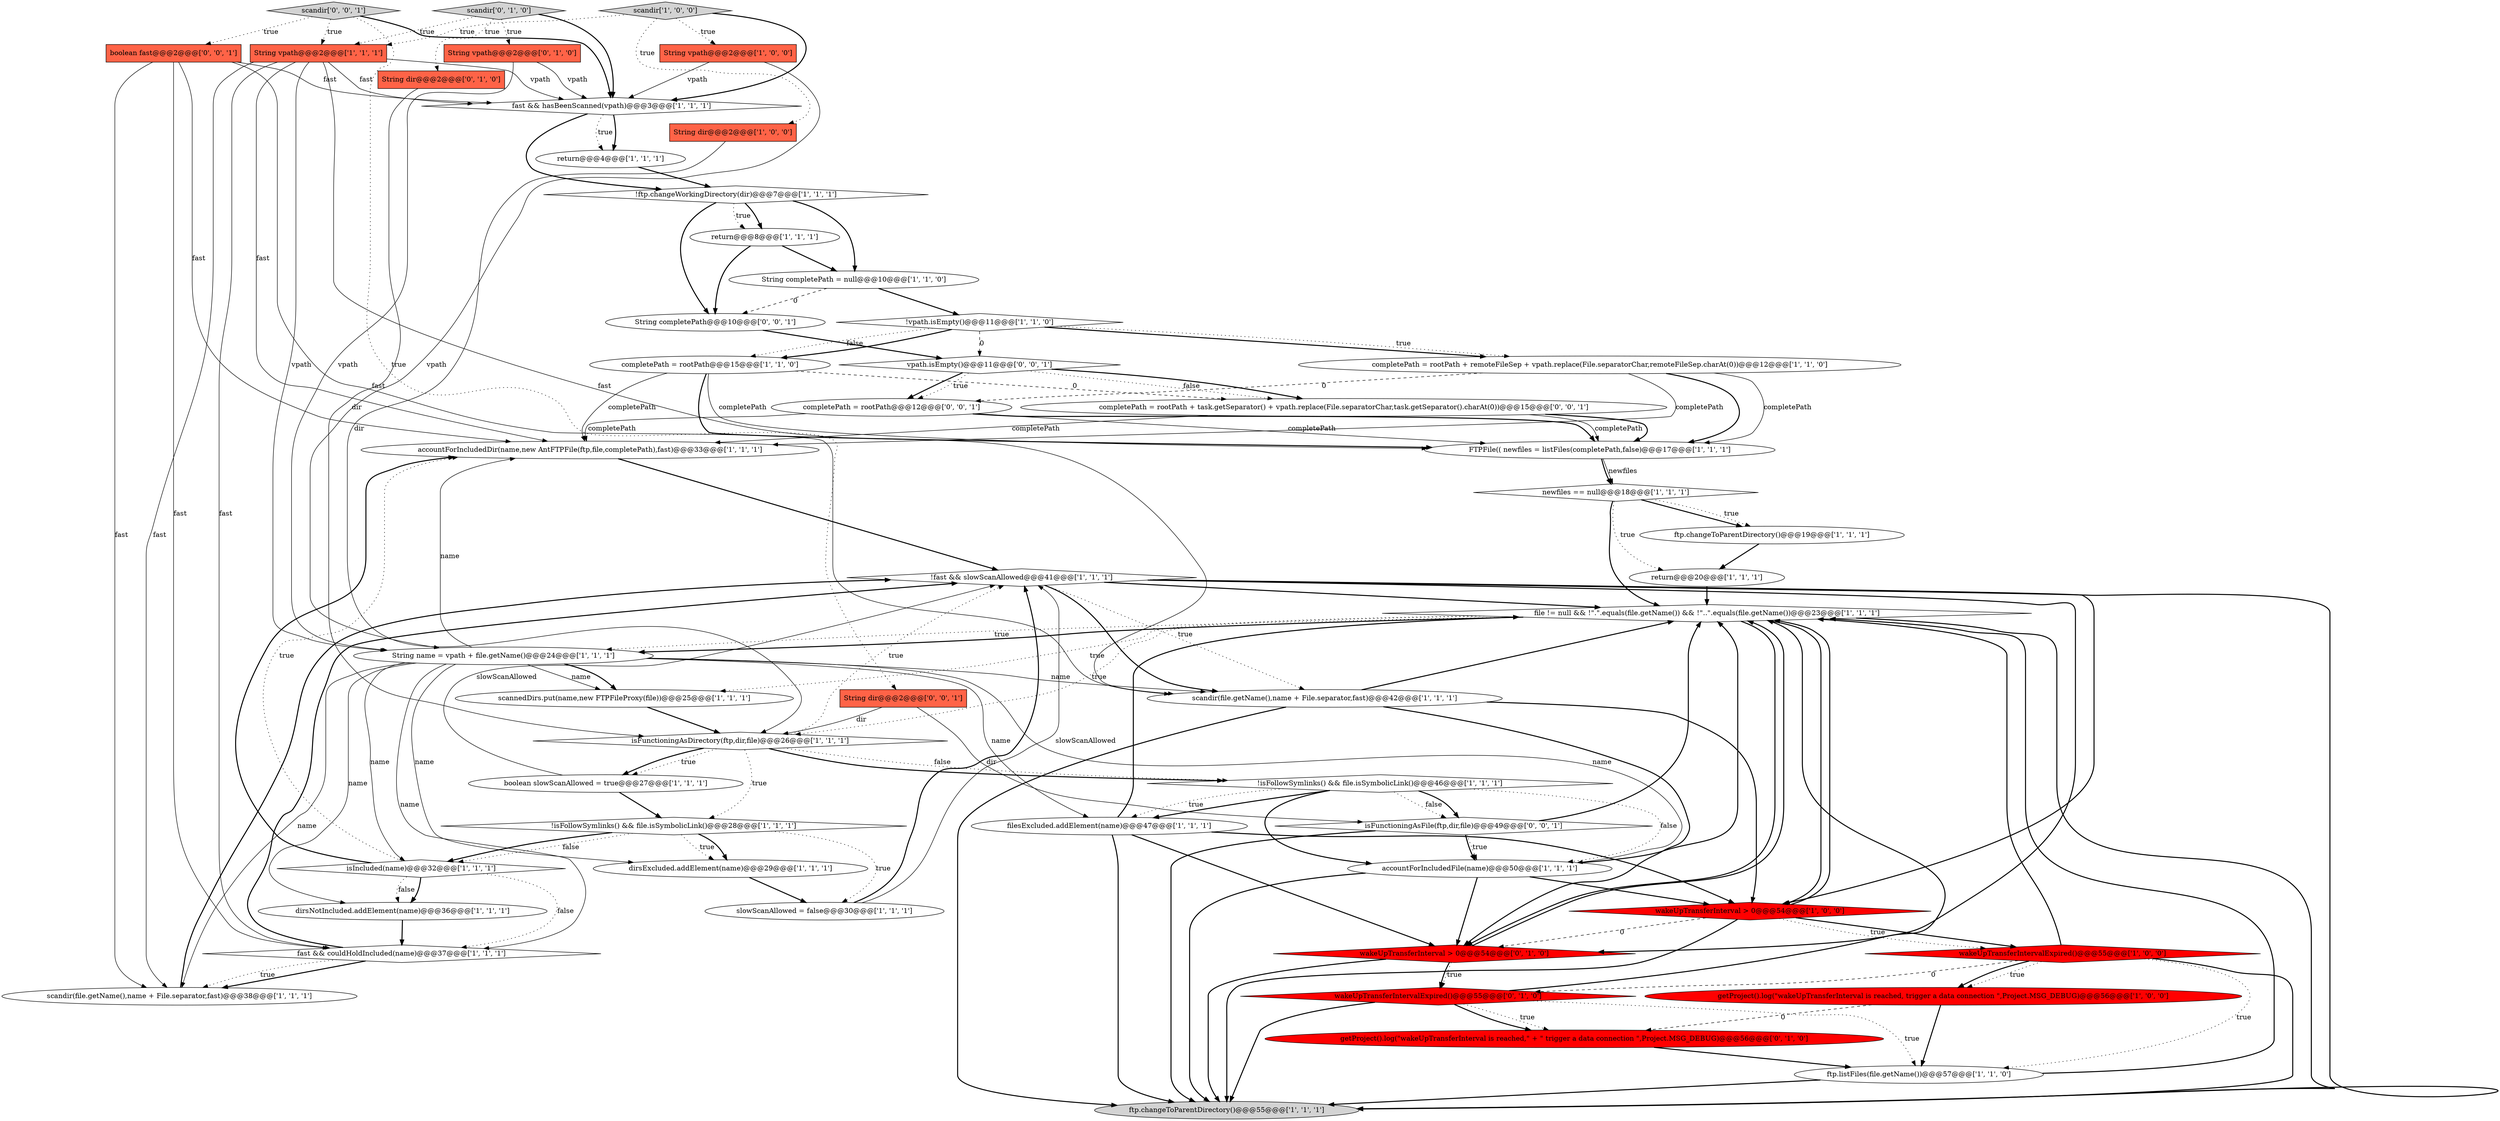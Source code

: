 digraph {
52 [style = filled, label = "completePath = rootPath + task.getSeparator() + vpath.replace(File.separatorChar,task.getSeparator().charAt(0))@@@15@@@['0', '0', '1']", fillcolor = white, shape = ellipse image = "AAA0AAABBB3BBB"];
29 [style = filled, label = "filesExcluded.addElement(name)@@@47@@@['1', '1', '1']", fillcolor = white, shape = ellipse image = "AAA0AAABBB1BBB"];
0 [style = filled, label = "file != null && !\".\".equals(file.getName()) && !\"..\".equals(file.getName())@@@23@@@['1', '1', '1']", fillcolor = white, shape = diamond image = "AAA0AAABBB1BBB"];
43 [style = filled, label = "getProject().log(\"wakeUpTransferInterval is reached,\" + \" trigger a data connection \",Project.MSG_DEBUG)@@@56@@@['0', '1', '0']", fillcolor = red, shape = ellipse image = "AAA1AAABBB2BBB"];
16 [style = filled, label = "getProject().log(\"wakeUpTransferInterval is reached, trigger a data connection \",Project.MSG_DEBUG)@@@56@@@['1', '0', '0']", fillcolor = red, shape = ellipse image = "AAA1AAABBB1BBB"];
41 [style = filled, label = "String vpath@@@2@@@['0', '1', '0']", fillcolor = tomato, shape = box image = "AAA0AAABBB2BBB"];
26 [style = filled, label = "isFunctioningAsDirectory(ftp,dir,file)@@@26@@@['1', '1', '1']", fillcolor = white, shape = diamond image = "AAA0AAABBB1BBB"];
48 [style = filled, label = "String completePath@@@10@@@['0', '0', '1']", fillcolor = white, shape = ellipse image = "AAA0AAABBB3BBB"];
40 [style = filled, label = "wakeUpTransferInterval > 0@@@54@@@['0', '1', '0']", fillcolor = red, shape = diamond image = "AAA1AAABBB2BBB"];
23 [style = filled, label = "scannedDirs.put(name,new FTPFileProxy(file))@@@25@@@['1', '1', '1']", fillcolor = white, shape = ellipse image = "AAA0AAABBB1BBB"];
12 [style = filled, label = "ftp.changeToParentDirectory()@@@19@@@['1', '1', '1']", fillcolor = white, shape = ellipse image = "AAA0AAABBB1BBB"];
34 [style = filled, label = "dirsExcluded.addElement(name)@@@29@@@['1', '1', '1']", fillcolor = white, shape = ellipse image = "AAA0AAABBB1BBB"];
31 [style = filled, label = "String vpath@@@2@@@['1', '1', '1']", fillcolor = tomato, shape = box image = "AAA0AAABBB1BBB"];
35 [style = filled, label = "dirsNotIncluded.addElement(name)@@@36@@@['1', '1', '1']", fillcolor = white, shape = ellipse image = "AAA0AAABBB1BBB"];
36 [style = filled, label = "return@@@4@@@['1', '1', '1']", fillcolor = white, shape = ellipse image = "AAA0AAABBB1BBB"];
21 [style = filled, label = "slowScanAllowed = false@@@30@@@['1', '1', '1']", fillcolor = white, shape = ellipse image = "AAA0AAABBB1BBB"];
18 [style = filled, label = "accountForIncludedDir(name,new AntFTPFile(ftp,file,completePath),fast)@@@33@@@['1', '1', '1']", fillcolor = white, shape = ellipse image = "AAA0AAABBB1BBB"];
17 [style = filled, label = "!isFollowSymlinks() && file.isSymbolicLink()@@@28@@@['1', '1', '1']", fillcolor = white, shape = diamond image = "AAA0AAABBB1BBB"];
25 [style = filled, label = "completePath = rootPath@@@15@@@['1', '1', '0']", fillcolor = white, shape = ellipse image = "AAA0AAABBB1BBB"];
49 [style = filled, label = "String dir@@@2@@@['0', '0', '1']", fillcolor = tomato, shape = box image = "AAA0AAABBB3BBB"];
51 [style = filled, label = "vpath.isEmpty()@@@11@@@['0', '0', '1']", fillcolor = white, shape = diamond image = "AAA0AAABBB3BBB"];
27 [style = filled, label = "wakeUpTransferInterval > 0@@@54@@@['1', '0', '0']", fillcolor = red, shape = diamond image = "AAA1AAABBB1BBB"];
8 [style = filled, label = "!ftp.changeWorkingDirectory(dir)@@@7@@@['1', '1', '1']", fillcolor = white, shape = diamond image = "AAA0AAABBB1BBB"];
9 [style = filled, label = "fast && couldHoldIncluded(name)@@@37@@@['1', '1', '1']", fillcolor = white, shape = diamond image = "AAA0AAABBB1BBB"];
11 [style = filled, label = "String name = vpath + file.getName()@@@24@@@['1', '1', '1']", fillcolor = white, shape = ellipse image = "AAA0AAABBB1BBB"];
30 [style = filled, label = "accountForIncludedFile(name)@@@50@@@['1', '1', '1']", fillcolor = white, shape = ellipse image = "AAA0AAABBB1BBB"];
50 [style = filled, label = "completePath = rootPath@@@12@@@['0', '0', '1']", fillcolor = white, shape = ellipse image = "AAA0AAABBB3BBB"];
7 [style = filled, label = "isIncluded(name)@@@32@@@['1', '1', '1']", fillcolor = white, shape = diamond image = "AAA0AAABBB1BBB"];
15 [style = filled, label = "ftp.changeToParentDirectory()@@@55@@@['1', '1', '1']", fillcolor = lightgray, shape = ellipse image = "AAA0AAABBB1BBB"];
42 [style = filled, label = "wakeUpTransferIntervalExpired()@@@55@@@['0', '1', '0']", fillcolor = red, shape = diamond image = "AAA1AAABBB2BBB"];
37 [style = filled, label = "newfiles == null@@@18@@@['1', '1', '1']", fillcolor = white, shape = diamond image = "AAA0AAABBB1BBB"];
1 [style = filled, label = "!fast && slowScanAllowed@@@41@@@['1', '1', '1']", fillcolor = white, shape = diamond image = "AAA0AAABBB1BBB"];
3 [style = filled, label = "FTPFile(( newfiles = listFiles(completePath,false)@@@17@@@['1', '1', '1']", fillcolor = white, shape = ellipse image = "AAA0AAABBB1BBB"];
22 [style = filled, label = "completePath = rootPath + remoteFileSep + vpath.replace(File.separatorChar,remoteFileSep.charAt(0))@@@12@@@['1', '1', '0']", fillcolor = white, shape = ellipse image = "AAA0AAABBB1BBB"];
32 [style = filled, label = "String completePath = null@@@10@@@['1', '1', '0']", fillcolor = white, shape = ellipse image = "AAA0AAABBB1BBB"];
19 [style = filled, label = "ftp.listFiles(file.getName())@@@57@@@['1', '1', '0']", fillcolor = white, shape = ellipse image = "AAA0AAABBB1BBB"];
28 [style = filled, label = "String vpath@@@2@@@['1', '0', '0']", fillcolor = tomato, shape = box image = "AAA0AAABBB1BBB"];
10 [style = filled, label = "wakeUpTransferIntervalExpired()@@@55@@@['1', '0', '0']", fillcolor = red, shape = diamond image = "AAA1AAABBB1BBB"];
38 [style = filled, label = "boolean slowScanAllowed = true@@@27@@@['1', '1', '1']", fillcolor = white, shape = ellipse image = "AAA0AAABBB1BBB"];
2 [style = filled, label = "!isFollowSymlinks() && file.isSymbolicLink()@@@46@@@['1', '1', '1']", fillcolor = white, shape = diamond image = "AAA0AAABBB1BBB"];
4 [style = filled, label = "return@@@20@@@['1', '1', '1']", fillcolor = white, shape = ellipse image = "AAA0AAABBB1BBB"];
24 [style = filled, label = "scandir(file.getName(),name + File.separator,fast)@@@38@@@['1', '1', '1']", fillcolor = white, shape = ellipse image = "AAA0AAABBB1BBB"];
5 [style = filled, label = "fast && hasBeenScanned(vpath)@@@3@@@['1', '1', '1']", fillcolor = white, shape = diamond image = "AAA0AAABBB1BBB"];
46 [style = filled, label = "isFunctioningAsFile(ftp,dir,file)@@@49@@@['0', '0', '1']", fillcolor = white, shape = diamond image = "AAA0AAABBB3BBB"];
33 [style = filled, label = "scandir['1', '0', '0']", fillcolor = lightgray, shape = diamond image = "AAA0AAABBB1BBB"];
44 [style = filled, label = "scandir['0', '1', '0']", fillcolor = lightgray, shape = diamond image = "AAA0AAABBB2BBB"];
14 [style = filled, label = "String dir@@@2@@@['1', '0', '0']", fillcolor = tomato, shape = box image = "AAA0AAABBB1BBB"];
45 [style = filled, label = "scandir['0', '0', '1']", fillcolor = lightgray, shape = diamond image = "AAA0AAABBB3BBB"];
13 [style = filled, label = "scandir(file.getName(),name + File.separator,fast)@@@42@@@['1', '1', '1']", fillcolor = white, shape = ellipse image = "AAA0AAABBB1BBB"];
47 [style = filled, label = "boolean fast@@@2@@@['0', '0', '1']", fillcolor = tomato, shape = box image = "AAA0AAABBB3BBB"];
20 [style = filled, label = "return@@@8@@@['1', '1', '1']", fillcolor = white, shape = ellipse image = "AAA0AAABBB1BBB"];
39 [style = filled, label = "String dir@@@2@@@['0', '1', '0']", fillcolor = tomato, shape = box image = "AAA0AAABBB2BBB"];
6 [style = filled, label = "!vpath.isEmpty()@@@11@@@['1', '1', '0']", fillcolor = white, shape = diamond image = "AAA0AAABBB1BBB"];
28->11 [style = solid, label="vpath"];
29->15 [style = bold, label=""];
37->0 [style = bold, label=""];
46->0 [style = bold, label=""];
6->22 [style = bold, label=""];
46->15 [style = bold, label=""];
33->28 [style = dotted, label="true"];
1->27 [style = bold, label=""];
29->0 [style = bold, label=""];
7->35 [style = bold, label=""];
40->15 [style = bold, label=""];
6->51 [style = dashed, label="0"];
33->14 [style = dotted, label="true"];
7->9 [style = dotted, label="false"];
51->52 [style = dotted, label="false"];
11->23 [style = solid, label="name"];
11->35 [style = solid, label="name"];
47->24 [style = solid, label="fast"];
32->6 [style = bold, label=""];
1->13 [style = bold, label=""];
27->15 [style = bold, label=""];
0->15 [style = bold, label=""];
43->19 [style = bold, label=""];
1->13 [style = dotted, label="true"];
42->19 [style = dotted, label="true"];
52->3 [style = solid, label="completePath"];
48->51 [style = bold, label=""];
8->20 [style = bold, label=""];
51->50 [style = bold, label=""];
14->26 [style = solid, label="dir"];
11->18 [style = solid, label="name"];
20->48 [style = bold, label=""];
31->13 [style = solid, label="fast"];
47->18 [style = solid, label="fast"];
26->2 [style = dotted, label="false"];
21->1 [style = bold, label=""];
30->40 [style = bold, label=""];
17->34 [style = dotted, label="true"];
8->20 [style = dotted, label="true"];
0->40 [style = bold, label=""];
19->15 [style = bold, label=""];
0->11 [style = dotted, label="true"];
10->16 [style = dotted, label="true"];
5->36 [style = bold, label=""];
9->24 [style = bold, label=""];
46->30 [style = dotted, label="true"];
42->15 [style = bold, label=""];
25->52 [style = dashed, label="0"];
17->7 [style = dotted, label="false"];
39->26 [style = solid, label="dir"];
27->0 [style = bold, label=""];
2->29 [style = dotted, label="true"];
11->7 [style = solid, label="name"];
2->30 [style = dotted, label="false"];
11->29 [style = solid, label="name"];
25->3 [style = bold, label=""];
30->27 [style = bold, label=""];
40->0 [style = bold, label=""];
50->3 [style = bold, label=""];
13->40 [style = bold, label=""];
1->0 [style = bold, label=""];
50->3 [style = solid, label="completePath"];
16->19 [style = bold, label=""];
16->43 [style = dashed, label="0"];
31->5 [style = solid, label="vpath"];
25->3 [style = solid, label="completePath"];
49->46 [style = solid, label="dir"];
4->0 [style = bold, label=""];
45->49 [style = dotted, label="true"];
5->36 [style = dotted, label="true"];
29->27 [style = bold, label=""];
17->34 [style = bold, label=""];
9->24 [style = dotted, label="true"];
37->4 [style = dotted, label="true"];
18->1 [style = bold, label=""];
11->30 [style = solid, label="name"];
42->43 [style = dotted, label="true"];
10->0 [style = bold, label=""];
26->1 [style = dotted, label="true"];
29->40 [style = bold, label=""];
44->31 [style = dotted, label="true"];
28->5 [style = solid, label="vpath"];
13->15 [style = bold, label=""];
32->48 [style = dashed, label="0"];
0->26 [style = dotted, label="true"];
9->1 [style = bold, label=""];
17->21 [style = dotted, label="true"];
38->17 [style = bold, label=""];
27->40 [style = dashed, label="0"];
2->46 [style = dotted, label="false"];
30->15 [style = bold, label=""];
13->0 [style = bold, label=""];
40->42 [style = dotted, label="true"];
45->31 [style = dotted, label="true"];
33->31 [style = dotted, label="true"];
3->37 [style = bold, label=""];
35->9 [style = bold, label=""];
38->1 [style = solid, label="slowScanAllowed"];
41->5 [style = solid, label="vpath"];
44->39 [style = dotted, label="true"];
6->25 [style = dotted, label="false"];
0->11 [style = bold, label=""];
11->24 [style = solid, label="name"];
31->9 [style = solid, label="fast"];
6->22 [style = dotted, label="true"];
33->5 [style = bold, label=""];
51->52 [style = bold, label=""];
42->0 [style = bold, label=""];
37->12 [style = bold, label=""];
19->0 [style = bold, label=""];
47->9 [style = solid, label="fast"];
13->27 [style = bold, label=""];
46->30 [style = bold, label=""];
26->38 [style = dotted, label="true"];
31->5 [style = solid, label="fast"];
25->18 [style = solid, label="completePath"];
10->16 [style = bold, label=""];
10->19 [style = dotted, label="true"];
26->17 [style = dotted, label="true"];
27->10 [style = bold, label=""];
31->11 [style = solid, label="vpath"];
7->18 [style = dotted, label="true"];
36->8 [style = bold, label=""];
7->18 [style = bold, label=""];
50->18 [style = solid, label="completePath"];
31->18 [style = solid, label="fast"];
22->3 [style = solid, label="completePath"];
47->5 [style = solid, label="fast"];
0->23 [style = dotted, label="true"];
24->1 [style = bold, label=""];
30->0 [style = bold, label=""];
44->5 [style = bold, label=""];
11->9 [style = solid, label="name"];
45->47 [style = dotted, label="true"];
34->21 [style = bold, label=""];
52->18 [style = solid, label="completePath"];
7->35 [style = dotted, label="false"];
5->8 [style = bold, label=""];
2->46 [style = bold, label=""];
42->43 [style = bold, label=""];
10->15 [style = bold, label=""];
8->32 [style = bold, label=""];
3->37 [style = solid, label="newfiles"];
1->40 [style = bold, label=""];
0->27 [style = bold, label=""];
21->1 [style = solid, label="slowScanAllowed"];
1->15 [style = bold, label=""];
49->26 [style = solid, label="dir"];
27->10 [style = dotted, label="true"];
23->26 [style = bold, label=""];
20->32 [style = bold, label=""];
37->12 [style = dotted, label="true"];
11->34 [style = solid, label="name"];
10->42 [style = dashed, label="0"];
22->50 [style = dashed, label="0"];
11->13 [style = solid, label="name"];
41->11 [style = solid, label="vpath"];
31->24 [style = solid, label="fast"];
22->3 [style = bold, label=""];
26->38 [style = bold, label=""];
17->7 [style = bold, label=""];
8->48 [style = bold, label=""];
26->2 [style = bold, label=""];
12->4 [style = bold, label=""];
22->18 [style = solid, label="completePath"];
52->3 [style = bold, label=""];
51->50 [style = dotted, label="true"];
2->30 [style = bold, label=""];
2->29 [style = bold, label=""];
11->23 [style = bold, label=""];
40->42 [style = bold, label=""];
47->13 [style = solid, label="fast"];
44->41 [style = dotted, label="true"];
6->25 [style = bold, label=""];
45->5 [style = bold, label=""];
}

